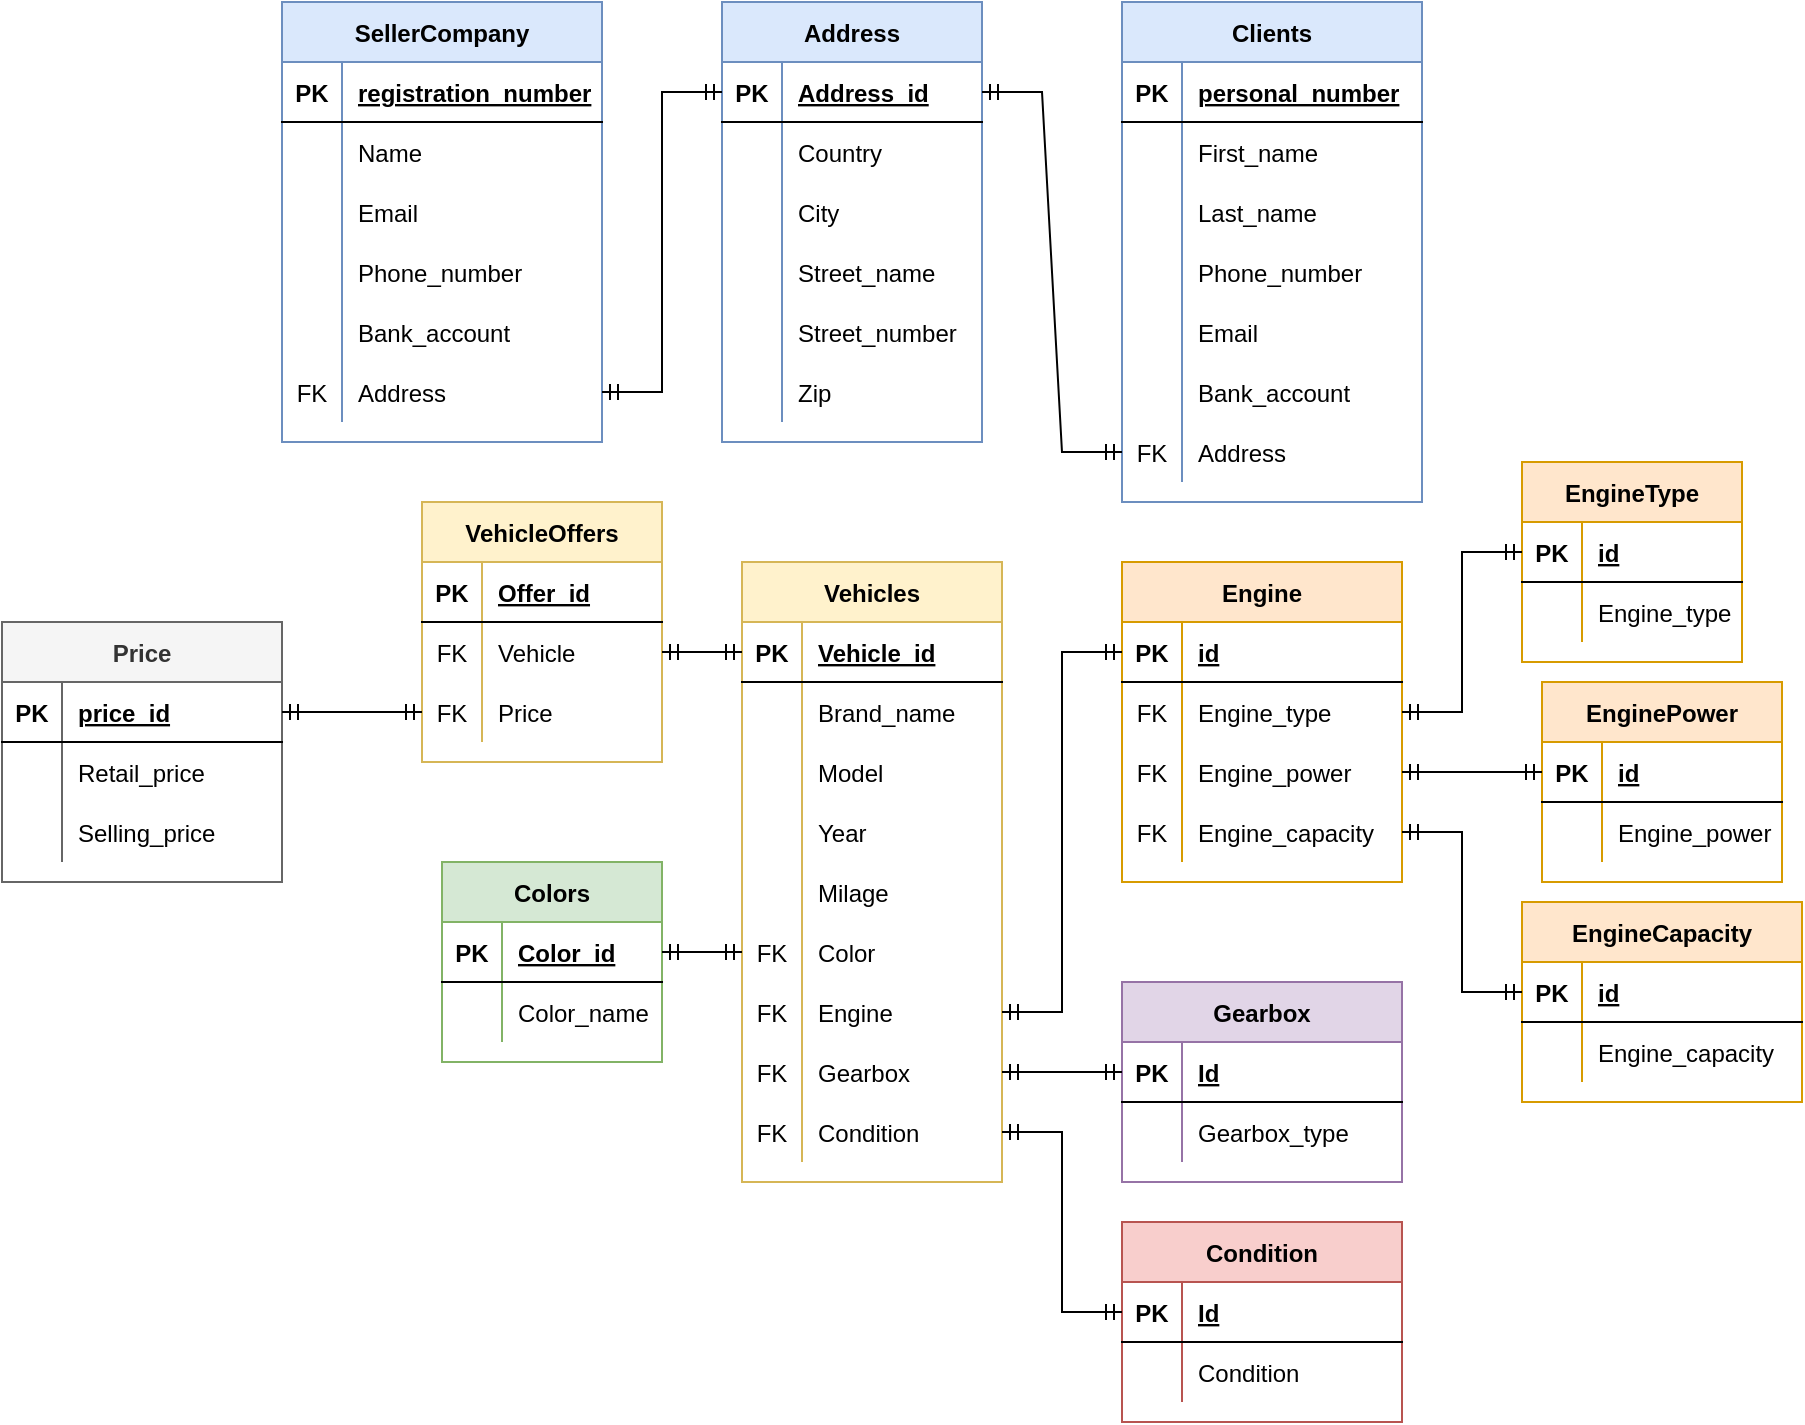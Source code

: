 <mxfile version="15.7.4" type="github">
  <diagram id="wORJl10oYcxYU299xKBq" name="Page-1">
    <mxGraphModel dx="1426" dy="795" grid="1" gridSize="10" guides="1" tooltips="1" connect="1" arrows="1" fold="1" page="1" pageScale="1" pageWidth="1169" pageHeight="827" background="none" math="0" shadow="0">
      <root>
        <mxCell id="0" />
        <mxCell id="1" parent="0" />
        <mxCell id="5efvHqA2F7X1JwzqDyHR-14" value="SellerCompany" style="shape=table;startSize=30;container=1;collapsible=1;childLayout=tableLayout;fixedRows=1;rowLines=0;fontStyle=1;align=center;resizeLast=1;fillColor=#dae8fc;strokeColor=#6c8ebf;" vertex="1" parent="1">
          <mxGeometry x="160" y="50" width="160" height="220" as="geometry" />
        </mxCell>
        <mxCell id="5efvHqA2F7X1JwzqDyHR-15" value="" style="shape=partialRectangle;collapsible=0;dropTarget=0;pointerEvents=0;fillColor=none;top=0;left=0;bottom=1;right=0;points=[[0,0.5],[1,0.5]];portConstraint=eastwest;" vertex="1" parent="5efvHqA2F7X1JwzqDyHR-14">
          <mxGeometry y="30" width="160" height="30" as="geometry" />
        </mxCell>
        <mxCell id="5efvHqA2F7X1JwzqDyHR-16" value="PK" style="shape=partialRectangle;connectable=0;fillColor=none;top=0;left=0;bottom=0;right=0;fontStyle=1;overflow=hidden;" vertex="1" parent="5efvHqA2F7X1JwzqDyHR-15">
          <mxGeometry width="30" height="30" as="geometry">
            <mxRectangle width="30" height="30" as="alternateBounds" />
          </mxGeometry>
        </mxCell>
        <mxCell id="5efvHqA2F7X1JwzqDyHR-17" value="registration_number" style="shape=partialRectangle;connectable=0;fillColor=none;top=0;left=0;bottom=0;right=0;align=left;spacingLeft=6;fontStyle=5;overflow=hidden;" vertex="1" parent="5efvHqA2F7X1JwzqDyHR-15">
          <mxGeometry x="30" width="130" height="30" as="geometry">
            <mxRectangle width="130" height="30" as="alternateBounds" />
          </mxGeometry>
        </mxCell>
        <mxCell id="5efvHqA2F7X1JwzqDyHR-18" value="" style="shape=partialRectangle;collapsible=0;dropTarget=0;pointerEvents=0;fillColor=none;top=0;left=0;bottom=0;right=0;points=[[0,0.5],[1,0.5]];portConstraint=eastwest;" vertex="1" parent="5efvHqA2F7X1JwzqDyHR-14">
          <mxGeometry y="60" width="160" height="30" as="geometry" />
        </mxCell>
        <mxCell id="5efvHqA2F7X1JwzqDyHR-19" value="" style="shape=partialRectangle;connectable=0;fillColor=none;top=0;left=0;bottom=0;right=0;editable=1;overflow=hidden;" vertex="1" parent="5efvHqA2F7X1JwzqDyHR-18">
          <mxGeometry width="30" height="30" as="geometry">
            <mxRectangle width="30" height="30" as="alternateBounds" />
          </mxGeometry>
        </mxCell>
        <mxCell id="5efvHqA2F7X1JwzqDyHR-20" value="Name" style="shape=partialRectangle;connectable=0;fillColor=none;top=0;left=0;bottom=0;right=0;align=left;spacingLeft=6;overflow=hidden;" vertex="1" parent="5efvHqA2F7X1JwzqDyHR-18">
          <mxGeometry x="30" width="130" height="30" as="geometry">
            <mxRectangle width="130" height="30" as="alternateBounds" />
          </mxGeometry>
        </mxCell>
        <mxCell id="5efvHqA2F7X1JwzqDyHR-21" value="" style="shape=partialRectangle;collapsible=0;dropTarget=0;pointerEvents=0;fillColor=none;top=0;left=0;bottom=0;right=0;points=[[0,0.5],[1,0.5]];portConstraint=eastwest;" vertex="1" parent="5efvHqA2F7X1JwzqDyHR-14">
          <mxGeometry y="90" width="160" height="30" as="geometry" />
        </mxCell>
        <mxCell id="5efvHqA2F7X1JwzqDyHR-22" value="" style="shape=partialRectangle;connectable=0;fillColor=none;top=0;left=0;bottom=0;right=0;editable=1;overflow=hidden;" vertex="1" parent="5efvHqA2F7X1JwzqDyHR-21">
          <mxGeometry width="30" height="30" as="geometry">
            <mxRectangle width="30" height="30" as="alternateBounds" />
          </mxGeometry>
        </mxCell>
        <mxCell id="5efvHqA2F7X1JwzqDyHR-23" value="Email" style="shape=partialRectangle;connectable=0;fillColor=none;top=0;left=0;bottom=0;right=0;align=left;spacingLeft=6;overflow=hidden;" vertex="1" parent="5efvHqA2F7X1JwzqDyHR-21">
          <mxGeometry x="30" width="130" height="30" as="geometry">
            <mxRectangle width="130" height="30" as="alternateBounds" />
          </mxGeometry>
        </mxCell>
        <mxCell id="5efvHqA2F7X1JwzqDyHR-24" value="" style="shape=partialRectangle;collapsible=0;dropTarget=0;pointerEvents=0;fillColor=none;top=0;left=0;bottom=0;right=0;points=[[0,0.5],[1,0.5]];portConstraint=eastwest;" vertex="1" parent="5efvHqA2F7X1JwzqDyHR-14">
          <mxGeometry y="120" width="160" height="30" as="geometry" />
        </mxCell>
        <mxCell id="5efvHqA2F7X1JwzqDyHR-25" value="" style="shape=partialRectangle;connectable=0;fillColor=none;top=0;left=0;bottom=0;right=0;editable=1;overflow=hidden;" vertex="1" parent="5efvHqA2F7X1JwzqDyHR-24">
          <mxGeometry width="30" height="30" as="geometry">
            <mxRectangle width="30" height="30" as="alternateBounds" />
          </mxGeometry>
        </mxCell>
        <mxCell id="5efvHqA2F7X1JwzqDyHR-26" value="Phone_number" style="shape=partialRectangle;connectable=0;fillColor=none;top=0;left=0;bottom=0;right=0;align=left;spacingLeft=6;overflow=hidden;" vertex="1" parent="5efvHqA2F7X1JwzqDyHR-24">
          <mxGeometry x="30" width="130" height="30" as="geometry">
            <mxRectangle width="130" height="30" as="alternateBounds" />
          </mxGeometry>
        </mxCell>
        <mxCell id="5efvHqA2F7X1JwzqDyHR-71" value="" style="shape=partialRectangle;collapsible=0;dropTarget=0;pointerEvents=0;fillColor=none;top=0;left=0;bottom=0;right=0;points=[[0,0.5],[1,0.5]];portConstraint=eastwest;" vertex="1" parent="5efvHqA2F7X1JwzqDyHR-14">
          <mxGeometry y="150" width="160" height="30" as="geometry" />
        </mxCell>
        <mxCell id="5efvHqA2F7X1JwzqDyHR-72" value="" style="shape=partialRectangle;connectable=0;fillColor=none;top=0;left=0;bottom=0;right=0;editable=1;overflow=hidden;" vertex="1" parent="5efvHqA2F7X1JwzqDyHR-71">
          <mxGeometry width="30" height="30" as="geometry">
            <mxRectangle width="30" height="30" as="alternateBounds" />
          </mxGeometry>
        </mxCell>
        <mxCell id="5efvHqA2F7X1JwzqDyHR-73" value="Bank_account" style="shape=partialRectangle;connectable=0;fillColor=none;top=0;left=0;bottom=0;right=0;align=left;spacingLeft=6;overflow=hidden;" vertex="1" parent="5efvHqA2F7X1JwzqDyHR-71">
          <mxGeometry x="30" width="130" height="30" as="geometry">
            <mxRectangle width="130" height="30" as="alternateBounds" />
          </mxGeometry>
        </mxCell>
        <mxCell id="5efvHqA2F7X1JwzqDyHR-45" value="" style="shape=partialRectangle;collapsible=0;dropTarget=0;pointerEvents=0;fillColor=none;top=0;left=0;bottom=0;right=0;points=[[0,0.5],[1,0.5]];portConstraint=eastwest;" vertex="1" parent="5efvHqA2F7X1JwzqDyHR-14">
          <mxGeometry y="180" width="160" height="30" as="geometry" />
        </mxCell>
        <mxCell id="5efvHqA2F7X1JwzqDyHR-46" value="FK" style="shape=partialRectangle;connectable=0;fillColor=none;top=0;left=0;bottom=0;right=0;fontStyle=0;overflow=hidden;" vertex="1" parent="5efvHqA2F7X1JwzqDyHR-45">
          <mxGeometry width="30" height="30" as="geometry">
            <mxRectangle width="30" height="30" as="alternateBounds" />
          </mxGeometry>
        </mxCell>
        <mxCell id="5efvHqA2F7X1JwzqDyHR-47" value="Address" style="shape=partialRectangle;connectable=0;fillColor=none;top=0;left=0;bottom=0;right=0;align=left;spacingLeft=6;fontStyle=0;overflow=hidden;" vertex="1" parent="5efvHqA2F7X1JwzqDyHR-45">
          <mxGeometry x="30" width="130" height="30" as="geometry">
            <mxRectangle width="130" height="30" as="alternateBounds" />
          </mxGeometry>
        </mxCell>
        <mxCell id="5efvHqA2F7X1JwzqDyHR-27" value="Address" style="shape=table;startSize=30;container=1;collapsible=1;childLayout=tableLayout;fixedRows=1;rowLines=0;fontStyle=1;align=center;resizeLast=1;fillColor=#dae8fc;strokeColor=#6c8ebf;" vertex="1" parent="1">
          <mxGeometry x="380" y="50" width="130" height="220" as="geometry" />
        </mxCell>
        <mxCell id="5efvHqA2F7X1JwzqDyHR-28" value="" style="shape=partialRectangle;collapsible=0;dropTarget=0;pointerEvents=0;fillColor=none;top=0;left=0;bottom=1;right=0;points=[[0,0.5],[1,0.5]];portConstraint=eastwest;" vertex="1" parent="5efvHqA2F7X1JwzqDyHR-27">
          <mxGeometry y="30" width="130" height="30" as="geometry" />
        </mxCell>
        <mxCell id="5efvHqA2F7X1JwzqDyHR-29" value="PK" style="shape=partialRectangle;connectable=0;fillColor=none;top=0;left=0;bottom=0;right=0;fontStyle=1;overflow=hidden;" vertex="1" parent="5efvHqA2F7X1JwzqDyHR-28">
          <mxGeometry width="30" height="30" as="geometry">
            <mxRectangle width="30" height="30" as="alternateBounds" />
          </mxGeometry>
        </mxCell>
        <mxCell id="5efvHqA2F7X1JwzqDyHR-30" value="Address_id" style="shape=partialRectangle;connectable=0;fillColor=none;top=0;left=0;bottom=0;right=0;align=left;spacingLeft=6;fontStyle=5;overflow=hidden;" vertex="1" parent="5efvHqA2F7X1JwzqDyHR-28">
          <mxGeometry x="30" width="100" height="30" as="geometry">
            <mxRectangle width="100" height="30" as="alternateBounds" />
          </mxGeometry>
        </mxCell>
        <mxCell id="5efvHqA2F7X1JwzqDyHR-50" value="" style="shape=partialRectangle;collapsible=0;dropTarget=0;pointerEvents=0;fillColor=none;top=0;left=0;bottom=0;right=0;points=[[0,0.5],[1,0.5]];portConstraint=eastwest;" vertex="1" parent="5efvHqA2F7X1JwzqDyHR-27">
          <mxGeometry y="60" width="130" height="30" as="geometry" />
        </mxCell>
        <mxCell id="5efvHqA2F7X1JwzqDyHR-51" value="" style="shape=partialRectangle;connectable=0;fillColor=none;top=0;left=0;bottom=0;right=0;editable=1;overflow=hidden;" vertex="1" parent="5efvHqA2F7X1JwzqDyHR-50">
          <mxGeometry width="30" height="30" as="geometry">
            <mxRectangle width="30" height="30" as="alternateBounds" />
          </mxGeometry>
        </mxCell>
        <mxCell id="5efvHqA2F7X1JwzqDyHR-52" value="Country" style="shape=partialRectangle;connectable=0;fillColor=none;top=0;left=0;bottom=0;right=0;align=left;spacingLeft=6;overflow=hidden;" vertex="1" parent="5efvHqA2F7X1JwzqDyHR-50">
          <mxGeometry x="30" width="100" height="30" as="geometry">
            <mxRectangle width="100" height="30" as="alternateBounds" />
          </mxGeometry>
        </mxCell>
        <mxCell id="5efvHqA2F7X1JwzqDyHR-31" value="" style="shape=partialRectangle;collapsible=0;dropTarget=0;pointerEvents=0;fillColor=none;top=0;left=0;bottom=0;right=0;points=[[0,0.5],[1,0.5]];portConstraint=eastwest;" vertex="1" parent="5efvHqA2F7X1JwzqDyHR-27">
          <mxGeometry y="90" width="130" height="30" as="geometry" />
        </mxCell>
        <mxCell id="5efvHqA2F7X1JwzqDyHR-32" value="" style="shape=partialRectangle;connectable=0;fillColor=none;top=0;left=0;bottom=0;right=0;editable=1;overflow=hidden;" vertex="1" parent="5efvHqA2F7X1JwzqDyHR-31">
          <mxGeometry width="30" height="30" as="geometry">
            <mxRectangle width="30" height="30" as="alternateBounds" />
          </mxGeometry>
        </mxCell>
        <mxCell id="5efvHqA2F7X1JwzqDyHR-33" value="City" style="shape=partialRectangle;connectable=0;fillColor=none;top=0;left=0;bottom=0;right=0;align=left;spacingLeft=6;overflow=hidden;" vertex="1" parent="5efvHqA2F7X1JwzqDyHR-31">
          <mxGeometry x="30" width="100" height="30" as="geometry">
            <mxRectangle width="100" height="30" as="alternateBounds" />
          </mxGeometry>
        </mxCell>
        <mxCell id="5efvHqA2F7X1JwzqDyHR-34" value="" style="shape=partialRectangle;collapsible=0;dropTarget=0;pointerEvents=0;fillColor=none;top=0;left=0;bottom=0;right=0;points=[[0,0.5],[1,0.5]];portConstraint=eastwest;" vertex="1" parent="5efvHqA2F7X1JwzqDyHR-27">
          <mxGeometry y="120" width="130" height="30" as="geometry" />
        </mxCell>
        <mxCell id="5efvHqA2F7X1JwzqDyHR-35" value="" style="shape=partialRectangle;connectable=0;fillColor=none;top=0;left=0;bottom=0;right=0;editable=1;overflow=hidden;" vertex="1" parent="5efvHqA2F7X1JwzqDyHR-34">
          <mxGeometry width="30" height="30" as="geometry">
            <mxRectangle width="30" height="30" as="alternateBounds" />
          </mxGeometry>
        </mxCell>
        <mxCell id="5efvHqA2F7X1JwzqDyHR-36" value="Street_name" style="shape=partialRectangle;connectable=0;fillColor=none;top=0;left=0;bottom=0;right=0;align=left;spacingLeft=6;overflow=hidden;" vertex="1" parent="5efvHqA2F7X1JwzqDyHR-34">
          <mxGeometry x="30" width="100" height="30" as="geometry">
            <mxRectangle width="100" height="30" as="alternateBounds" />
          </mxGeometry>
        </mxCell>
        <mxCell id="5efvHqA2F7X1JwzqDyHR-37" value="" style="shape=partialRectangle;collapsible=0;dropTarget=0;pointerEvents=0;fillColor=none;top=0;left=0;bottom=0;right=0;points=[[0,0.5],[1,0.5]];portConstraint=eastwest;" vertex="1" parent="5efvHqA2F7X1JwzqDyHR-27">
          <mxGeometry y="150" width="130" height="30" as="geometry" />
        </mxCell>
        <mxCell id="5efvHqA2F7X1JwzqDyHR-38" value="" style="shape=partialRectangle;connectable=0;fillColor=none;top=0;left=0;bottom=0;right=0;editable=1;overflow=hidden;" vertex="1" parent="5efvHqA2F7X1JwzqDyHR-37">
          <mxGeometry width="30" height="30" as="geometry">
            <mxRectangle width="30" height="30" as="alternateBounds" />
          </mxGeometry>
        </mxCell>
        <mxCell id="5efvHqA2F7X1JwzqDyHR-39" value="Street_number" style="shape=partialRectangle;connectable=0;fillColor=none;top=0;left=0;bottom=0;right=0;align=left;spacingLeft=6;overflow=hidden;" vertex="1" parent="5efvHqA2F7X1JwzqDyHR-37">
          <mxGeometry x="30" width="100" height="30" as="geometry">
            <mxRectangle width="100" height="30" as="alternateBounds" />
          </mxGeometry>
        </mxCell>
        <mxCell id="5efvHqA2F7X1JwzqDyHR-54" value="" style="shape=partialRectangle;collapsible=0;dropTarget=0;pointerEvents=0;fillColor=none;top=0;left=0;bottom=0;right=0;points=[[0,0.5],[1,0.5]];portConstraint=eastwest;" vertex="1" parent="5efvHqA2F7X1JwzqDyHR-27">
          <mxGeometry y="180" width="130" height="30" as="geometry" />
        </mxCell>
        <mxCell id="5efvHqA2F7X1JwzqDyHR-55" value="" style="shape=partialRectangle;connectable=0;fillColor=none;top=0;left=0;bottom=0;right=0;editable=1;overflow=hidden;" vertex="1" parent="5efvHqA2F7X1JwzqDyHR-54">
          <mxGeometry width="30" height="30" as="geometry">
            <mxRectangle width="30" height="30" as="alternateBounds" />
          </mxGeometry>
        </mxCell>
        <mxCell id="5efvHqA2F7X1JwzqDyHR-56" value="Zip" style="shape=partialRectangle;connectable=0;fillColor=none;top=0;left=0;bottom=0;right=0;align=left;spacingLeft=6;overflow=hidden;" vertex="1" parent="5efvHqA2F7X1JwzqDyHR-54">
          <mxGeometry x="30" width="100" height="30" as="geometry">
            <mxRectangle width="100" height="30" as="alternateBounds" />
          </mxGeometry>
        </mxCell>
        <mxCell id="5efvHqA2F7X1JwzqDyHR-48" value="" style="edgeStyle=entityRelationEdgeStyle;fontSize=12;html=1;endArrow=ERmandOne;startArrow=ERmandOne;rounded=0;" edge="1" parent="1" source="5efvHqA2F7X1JwzqDyHR-45" target="5efvHqA2F7X1JwzqDyHR-28">
          <mxGeometry width="100" height="100" relative="1" as="geometry">
            <mxPoint x="350" y="360" as="sourcePoint" />
            <mxPoint x="450" y="260" as="targetPoint" />
          </mxGeometry>
        </mxCell>
        <mxCell id="5efvHqA2F7X1JwzqDyHR-74" value="Clients" style="shape=table;startSize=30;container=1;collapsible=1;childLayout=tableLayout;fixedRows=1;rowLines=0;fontStyle=1;align=center;resizeLast=1;fillColor=#dae8fc;strokeColor=#6c8ebf;" vertex="1" parent="1">
          <mxGeometry x="580" y="50" width="150" height="250" as="geometry" />
        </mxCell>
        <mxCell id="5efvHqA2F7X1JwzqDyHR-75" value="" style="shape=partialRectangle;collapsible=0;dropTarget=0;pointerEvents=0;fillColor=none;top=0;left=0;bottom=1;right=0;points=[[0,0.5],[1,0.5]];portConstraint=eastwest;" vertex="1" parent="5efvHqA2F7X1JwzqDyHR-74">
          <mxGeometry y="30" width="150" height="30" as="geometry" />
        </mxCell>
        <mxCell id="5efvHqA2F7X1JwzqDyHR-76" value="PK" style="shape=partialRectangle;connectable=0;fillColor=none;top=0;left=0;bottom=0;right=0;fontStyle=1;overflow=hidden;" vertex="1" parent="5efvHqA2F7X1JwzqDyHR-75">
          <mxGeometry width="30" height="30" as="geometry">
            <mxRectangle width="30" height="30" as="alternateBounds" />
          </mxGeometry>
        </mxCell>
        <mxCell id="5efvHqA2F7X1JwzqDyHR-77" value="personal_number" style="shape=partialRectangle;connectable=0;fillColor=none;top=0;left=0;bottom=0;right=0;align=left;spacingLeft=6;fontStyle=5;overflow=hidden;" vertex="1" parent="5efvHqA2F7X1JwzqDyHR-75">
          <mxGeometry x="30" width="120" height="30" as="geometry">
            <mxRectangle width="120" height="30" as="alternateBounds" />
          </mxGeometry>
        </mxCell>
        <mxCell id="5efvHqA2F7X1JwzqDyHR-78" value="" style="shape=partialRectangle;collapsible=0;dropTarget=0;pointerEvents=0;fillColor=none;top=0;left=0;bottom=0;right=0;points=[[0,0.5],[1,0.5]];portConstraint=eastwest;" vertex="1" parent="5efvHqA2F7X1JwzqDyHR-74">
          <mxGeometry y="60" width="150" height="30" as="geometry" />
        </mxCell>
        <mxCell id="5efvHqA2F7X1JwzqDyHR-79" value="" style="shape=partialRectangle;connectable=0;fillColor=none;top=0;left=0;bottom=0;right=0;editable=1;overflow=hidden;" vertex="1" parent="5efvHqA2F7X1JwzqDyHR-78">
          <mxGeometry width="30" height="30" as="geometry">
            <mxRectangle width="30" height="30" as="alternateBounds" />
          </mxGeometry>
        </mxCell>
        <mxCell id="5efvHqA2F7X1JwzqDyHR-80" value="First_name" style="shape=partialRectangle;connectable=0;fillColor=none;top=0;left=0;bottom=0;right=0;align=left;spacingLeft=6;overflow=hidden;" vertex="1" parent="5efvHqA2F7X1JwzqDyHR-78">
          <mxGeometry x="30" width="120" height="30" as="geometry">
            <mxRectangle width="120" height="30" as="alternateBounds" />
          </mxGeometry>
        </mxCell>
        <mxCell id="5efvHqA2F7X1JwzqDyHR-81" value="" style="shape=partialRectangle;collapsible=0;dropTarget=0;pointerEvents=0;fillColor=none;top=0;left=0;bottom=0;right=0;points=[[0,0.5],[1,0.5]];portConstraint=eastwest;" vertex="1" parent="5efvHqA2F7X1JwzqDyHR-74">
          <mxGeometry y="90" width="150" height="30" as="geometry" />
        </mxCell>
        <mxCell id="5efvHqA2F7X1JwzqDyHR-82" value="" style="shape=partialRectangle;connectable=0;fillColor=none;top=0;left=0;bottom=0;right=0;editable=1;overflow=hidden;" vertex="1" parent="5efvHqA2F7X1JwzqDyHR-81">
          <mxGeometry width="30" height="30" as="geometry">
            <mxRectangle width="30" height="30" as="alternateBounds" />
          </mxGeometry>
        </mxCell>
        <mxCell id="5efvHqA2F7X1JwzqDyHR-83" value="Last_name" style="shape=partialRectangle;connectable=0;fillColor=none;top=0;left=0;bottom=0;right=0;align=left;spacingLeft=6;overflow=hidden;" vertex="1" parent="5efvHqA2F7X1JwzqDyHR-81">
          <mxGeometry x="30" width="120" height="30" as="geometry">
            <mxRectangle width="120" height="30" as="alternateBounds" />
          </mxGeometry>
        </mxCell>
        <mxCell id="5efvHqA2F7X1JwzqDyHR-84" value="" style="shape=partialRectangle;collapsible=0;dropTarget=0;pointerEvents=0;fillColor=none;top=0;left=0;bottom=0;right=0;points=[[0,0.5],[1,0.5]];portConstraint=eastwest;" vertex="1" parent="5efvHqA2F7X1JwzqDyHR-74">
          <mxGeometry y="120" width="150" height="30" as="geometry" />
        </mxCell>
        <mxCell id="5efvHqA2F7X1JwzqDyHR-85" value="" style="shape=partialRectangle;connectable=0;fillColor=none;top=0;left=0;bottom=0;right=0;editable=1;overflow=hidden;" vertex="1" parent="5efvHqA2F7X1JwzqDyHR-84">
          <mxGeometry width="30" height="30" as="geometry">
            <mxRectangle width="30" height="30" as="alternateBounds" />
          </mxGeometry>
        </mxCell>
        <mxCell id="5efvHqA2F7X1JwzqDyHR-86" value="Phone_number" style="shape=partialRectangle;connectable=0;fillColor=none;top=0;left=0;bottom=0;right=0;align=left;spacingLeft=6;overflow=hidden;" vertex="1" parent="5efvHqA2F7X1JwzqDyHR-84">
          <mxGeometry x="30" width="120" height="30" as="geometry">
            <mxRectangle width="120" height="30" as="alternateBounds" />
          </mxGeometry>
        </mxCell>
        <mxCell id="5efvHqA2F7X1JwzqDyHR-94" value="" style="shape=partialRectangle;collapsible=0;dropTarget=0;pointerEvents=0;fillColor=none;top=0;left=0;bottom=0;right=0;points=[[0,0.5],[1,0.5]];portConstraint=eastwest;" vertex="1" parent="5efvHqA2F7X1JwzqDyHR-74">
          <mxGeometry y="150" width="150" height="30" as="geometry" />
        </mxCell>
        <mxCell id="5efvHqA2F7X1JwzqDyHR-95" value="" style="shape=partialRectangle;connectable=0;fillColor=none;top=0;left=0;bottom=0;right=0;editable=1;overflow=hidden;" vertex="1" parent="5efvHqA2F7X1JwzqDyHR-94">
          <mxGeometry width="30" height="30" as="geometry">
            <mxRectangle width="30" height="30" as="alternateBounds" />
          </mxGeometry>
        </mxCell>
        <mxCell id="5efvHqA2F7X1JwzqDyHR-96" value="Email" style="shape=partialRectangle;connectable=0;fillColor=none;top=0;left=0;bottom=0;right=0;align=left;spacingLeft=6;overflow=hidden;" vertex="1" parent="5efvHqA2F7X1JwzqDyHR-94">
          <mxGeometry x="30" width="120" height="30" as="geometry">
            <mxRectangle width="120" height="30" as="alternateBounds" />
          </mxGeometry>
        </mxCell>
        <mxCell id="5efvHqA2F7X1JwzqDyHR-87" value="" style="shape=partialRectangle;collapsible=0;dropTarget=0;pointerEvents=0;fillColor=none;top=0;left=0;bottom=0;right=0;points=[[0,0.5],[1,0.5]];portConstraint=eastwest;" vertex="1" parent="5efvHqA2F7X1JwzqDyHR-74">
          <mxGeometry y="180" width="150" height="30" as="geometry" />
        </mxCell>
        <mxCell id="5efvHqA2F7X1JwzqDyHR-88" value="" style="shape=partialRectangle;connectable=0;fillColor=none;top=0;left=0;bottom=0;right=0;editable=1;overflow=hidden;" vertex="1" parent="5efvHqA2F7X1JwzqDyHR-87">
          <mxGeometry width="30" height="30" as="geometry">
            <mxRectangle width="30" height="30" as="alternateBounds" />
          </mxGeometry>
        </mxCell>
        <mxCell id="5efvHqA2F7X1JwzqDyHR-89" value="Bank_account" style="shape=partialRectangle;connectable=0;fillColor=none;top=0;left=0;bottom=0;right=0;align=left;spacingLeft=6;overflow=hidden;" vertex="1" parent="5efvHqA2F7X1JwzqDyHR-87">
          <mxGeometry x="30" width="120" height="30" as="geometry">
            <mxRectangle width="120" height="30" as="alternateBounds" />
          </mxGeometry>
        </mxCell>
        <mxCell id="5efvHqA2F7X1JwzqDyHR-90" value="" style="shape=partialRectangle;collapsible=0;dropTarget=0;pointerEvents=0;fillColor=none;top=0;left=0;bottom=0;right=0;points=[[0,0.5],[1,0.5]];portConstraint=eastwest;" vertex="1" parent="5efvHqA2F7X1JwzqDyHR-74">
          <mxGeometry y="210" width="150" height="30" as="geometry" />
        </mxCell>
        <mxCell id="5efvHqA2F7X1JwzqDyHR-91" value="FK" style="shape=partialRectangle;connectable=0;fillColor=none;top=0;left=0;bottom=0;right=0;fontStyle=0;overflow=hidden;" vertex="1" parent="5efvHqA2F7X1JwzqDyHR-90">
          <mxGeometry width="30" height="30" as="geometry">
            <mxRectangle width="30" height="30" as="alternateBounds" />
          </mxGeometry>
        </mxCell>
        <mxCell id="5efvHqA2F7X1JwzqDyHR-92" value="Address" style="shape=partialRectangle;connectable=0;fillColor=none;top=0;left=0;bottom=0;right=0;align=left;spacingLeft=6;fontStyle=0;overflow=hidden;" vertex="1" parent="5efvHqA2F7X1JwzqDyHR-90">
          <mxGeometry x="30" width="120" height="30" as="geometry">
            <mxRectangle width="120" height="30" as="alternateBounds" />
          </mxGeometry>
        </mxCell>
        <mxCell id="5efvHqA2F7X1JwzqDyHR-98" value="" style="edgeStyle=entityRelationEdgeStyle;fontSize=12;html=1;endArrow=ERmandOne;startArrow=ERmandOne;rounded=0;exitX=1;exitY=0.5;exitDx=0;exitDy=0;" edge="1" parent="1" source="5efvHqA2F7X1JwzqDyHR-28" target="5efvHqA2F7X1JwzqDyHR-90">
          <mxGeometry width="100" height="100" relative="1" as="geometry">
            <mxPoint x="490" y="420" as="sourcePoint" />
            <mxPoint x="590" y="320" as="targetPoint" />
          </mxGeometry>
        </mxCell>
        <mxCell id="5efvHqA2F7X1JwzqDyHR-99" value="VehicleOffers" style="shape=table;startSize=30;container=1;collapsible=1;childLayout=tableLayout;fixedRows=1;rowLines=0;fontStyle=1;align=center;resizeLast=1;fillColor=#fff2cc;strokeColor=#d6b656;" vertex="1" parent="1">
          <mxGeometry x="230" y="300" width="120" height="130" as="geometry" />
        </mxCell>
        <mxCell id="5efvHqA2F7X1JwzqDyHR-100" value="" style="shape=partialRectangle;collapsible=0;dropTarget=0;pointerEvents=0;fillColor=none;top=0;left=0;bottom=1;right=0;points=[[0,0.5],[1,0.5]];portConstraint=eastwest;" vertex="1" parent="5efvHqA2F7X1JwzqDyHR-99">
          <mxGeometry y="30" width="120" height="30" as="geometry" />
        </mxCell>
        <mxCell id="5efvHqA2F7X1JwzqDyHR-101" value="PK" style="shape=partialRectangle;connectable=0;fillColor=none;top=0;left=0;bottom=0;right=0;fontStyle=1;overflow=hidden;" vertex="1" parent="5efvHqA2F7X1JwzqDyHR-100">
          <mxGeometry width="30" height="30" as="geometry">
            <mxRectangle width="30" height="30" as="alternateBounds" />
          </mxGeometry>
        </mxCell>
        <mxCell id="5efvHqA2F7X1JwzqDyHR-102" value="Offer_id" style="shape=partialRectangle;connectable=0;fillColor=none;top=0;left=0;bottom=0;right=0;align=left;spacingLeft=6;fontStyle=5;overflow=hidden;" vertex="1" parent="5efvHqA2F7X1JwzqDyHR-100">
          <mxGeometry x="30" width="90" height="30" as="geometry">
            <mxRectangle width="90" height="30" as="alternateBounds" />
          </mxGeometry>
        </mxCell>
        <mxCell id="5efvHqA2F7X1JwzqDyHR-113" value="" style="shape=partialRectangle;collapsible=0;dropTarget=0;pointerEvents=0;fillColor=none;top=0;left=0;bottom=0;right=0;points=[[0,0.5],[1,0.5]];portConstraint=eastwest;" vertex="1" parent="5efvHqA2F7X1JwzqDyHR-99">
          <mxGeometry y="60" width="120" height="30" as="geometry" />
        </mxCell>
        <mxCell id="5efvHqA2F7X1JwzqDyHR-114" value="FK" style="shape=partialRectangle;connectable=0;fillColor=none;top=0;left=0;bottom=0;right=0;fontStyle=0;overflow=hidden;" vertex="1" parent="5efvHqA2F7X1JwzqDyHR-113">
          <mxGeometry width="30" height="30" as="geometry">
            <mxRectangle width="30" height="30" as="alternateBounds" />
          </mxGeometry>
        </mxCell>
        <mxCell id="5efvHqA2F7X1JwzqDyHR-115" value="Vehicle" style="shape=partialRectangle;connectable=0;fillColor=none;top=0;left=0;bottom=0;right=0;align=left;spacingLeft=6;fontStyle=0;overflow=hidden;" vertex="1" parent="5efvHqA2F7X1JwzqDyHR-113">
          <mxGeometry x="30" width="90" height="30" as="geometry">
            <mxRectangle width="90" height="30" as="alternateBounds" />
          </mxGeometry>
        </mxCell>
        <mxCell id="5efvHqA2F7X1JwzqDyHR-247" value="" style="shape=partialRectangle;collapsible=0;dropTarget=0;pointerEvents=0;fillColor=none;top=0;left=0;bottom=0;right=0;points=[[0,0.5],[1,0.5]];portConstraint=eastwest;" vertex="1" parent="5efvHqA2F7X1JwzqDyHR-99">
          <mxGeometry y="90" width="120" height="30" as="geometry" />
        </mxCell>
        <mxCell id="5efvHqA2F7X1JwzqDyHR-248" value="FK" style="shape=partialRectangle;connectable=0;fillColor=none;top=0;left=0;bottom=0;right=0;fontStyle=0;overflow=hidden;" vertex="1" parent="5efvHqA2F7X1JwzqDyHR-247">
          <mxGeometry width="30" height="30" as="geometry">
            <mxRectangle width="30" height="30" as="alternateBounds" />
          </mxGeometry>
        </mxCell>
        <mxCell id="5efvHqA2F7X1JwzqDyHR-249" value="Price" style="shape=partialRectangle;connectable=0;fillColor=none;top=0;left=0;bottom=0;right=0;align=left;spacingLeft=6;fontStyle=0;overflow=hidden;" vertex="1" parent="5efvHqA2F7X1JwzqDyHR-247">
          <mxGeometry x="30" width="90" height="30" as="geometry">
            <mxRectangle width="90" height="30" as="alternateBounds" />
          </mxGeometry>
        </mxCell>
        <mxCell id="5efvHqA2F7X1JwzqDyHR-116" value="Vehicles" style="shape=table;startSize=30;container=1;collapsible=1;childLayout=tableLayout;fixedRows=1;rowLines=0;fontStyle=1;align=center;resizeLast=1;fillColor=#fff2cc;strokeColor=#d6b656;" vertex="1" parent="1">
          <mxGeometry x="390" y="330" width="130" height="310" as="geometry" />
        </mxCell>
        <mxCell id="5efvHqA2F7X1JwzqDyHR-117" value="" style="shape=partialRectangle;collapsible=0;dropTarget=0;pointerEvents=0;fillColor=none;top=0;left=0;bottom=1;right=0;points=[[0,0.5],[1,0.5]];portConstraint=eastwest;" vertex="1" parent="5efvHqA2F7X1JwzqDyHR-116">
          <mxGeometry y="30" width="130" height="30" as="geometry" />
        </mxCell>
        <mxCell id="5efvHqA2F7X1JwzqDyHR-118" value="PK" style="shape=partialRectangle;connectable=0;fillColor=none;top=0;left=0;bottom=0;right=0;fontStyle=1;overflow=hidden;" vertex="1" parent="5efvHqA2F7X1JwzqDyHR-117">
          <mxGeometry width="30" height="30" as="geometry">
            <mxRectangle width="30" height="30" as="alternateBounds" />
          </mxGeometry>
        </mxCell>
        <mxCell id="5efvHqA2F7X1JwzqDyHR-119" value="Vehicle_id" style="shape=partialRectangle;connectable=0;fillColor=none;top=0;left=0;bottom=0;right=0;align=left;spacingLeft=6;fontStyle=5;overflow=hidden;" vertex="1" parent="5efvHqA2F7X1JwzqDyHR-117">
          <mxGeometry x="30" width="100" height="30" as="geometry">
            <mxRectangle width="100" height="30" as="alternateBounds" />
          </mxGeometry>
        </mxCell>
        <mxCell id="5efvHqA2F7X1JwzqDyHR-120" value="" style="shape=partialRectangle;collapsible=0;dropTarget=0;pointerEvents=0;fillColor=none;top=0;left=0;bottom=0;right=0;points=[[0,0.5],[1,0.5]];portConstraint=eastwest;" vertex="1" parent="5efvHqA2F7X1JwzqDyHR-116">
          <mxGeometry y="60" width="130" height="30" as="geometry" />
        </mxCell>
        <mxCell id="5efvHqA2F7X1JwzqDyHR-121" value="" style="shape=partialRectangle;connectable=0;fillColor=none;top=0;left=0;bottom=0;right=0;editable=1;overflow=hidden;" vertex="1" parent="5efvHqA2F7X1JwzqDyHR-120">
          <mxGeometry width="30" height="30" as="geometry">
            <mxRectangle width="30" height="30" as="alternateBounds" />
          </mxGeometry>
        </mxCell>
        <mxCell id="5efvHqA2F7X1JwzqDyHR-122" value="Brand_name" style="shape=partialRectangle;connectable=0;fillColor=none;top=0;left=0;bottom=0;right=0;align=left;spacingLeft=6;overflow=hidden;" vertex="1" parent="5efvHqA2F7X1JwzqDyHR-120">
          <mxGeometry x="30" width="100" height="30" as="geometry">
            <mxRectangle width="100" height="30" as="alternateBounds" />
          </mxGeometry>
        </mxCell>
        <mxCell id="5efvHqA2F7X1JwzqDyHR-123" value="" style="shape=partialRectangle;collapsible=0;dropTarget=0;pointerEvents=0;fillColor=none;top=0;left=0;bottom=0;right=0;points=[[0,0.5],[1,0.5]];portConstraint=eastwest;" vertex="1" parent="5efvHqA2F7X1JwzqDyHR-116">
          <mxGeometry y="90" width="130" height="30" as="geometry" />
        </mxCell>
        <mxCell id="5efvHqA2F7X1JwzqDyHR-124" value="" style="shape=partialRectangle;connectable=0;fillColor=none;top=0;left=0;bottom=0;right=0;editable=1;overflow=hidden;" vertex="1" parent="5efvHqA2F7X1JwzqDyHR-123">
          <mxGeometry width="30" height="30" as="geometry">
            <mxRectangle width="30" height="30" as="alternateBounds" />
          </mxGeometry>
        </mxCell>
        <mxCell id="5efvHqA2F7X1JwzqDyHR-125" value="Model" style="shape=partialRectangle;connectable=0;fillColor=none;top=0;left=0;bottom=0;right=0;align=left;spacingLeft=6;overflow=hidden;" vertex="1" parent="5efvHqA2F7X1JwzqDyHR-123">
          <mxGeometry x="30" width="100" height="30" as="geometry">
            <mxRectangle width="100" height="30" as="alternateBounds" />
          </mxGeometry>
        </mxCell>
        <mxCell id="5efvHqA2F7X1JwzqDyHR-126" value="" style="shape=partialRectangle;collapsible=0;dropTarget=0;pointerEvents=0;fillColor=none;top=0;left=0;bottom=0;right=0;points=[[0,0.5],[1,0.5]];portConstraint=eastwest;" vertex="1" parent="5efvHqA2F7X1JwzqDyHR-116">
          <mxGeometry y="120" width="130" height="30" as="geometry" />
        </mxCell>
        <mxCell id="5efvHqA2F7X1JwzqDyHR-127" value="" style="shape=partialRectangle;connectable=0;fillColor=none;top=0;left=0;bottom=0;right=0;editable=1;overflow=hidden;" vertex="1" parent="5efvHqA2F7X1JwzqDyHR-126">
          <mxGeometry width="30" height="30" as="geometry">
            <mxRectangle width="30" height="30" as="alternateBounds" />
          </mxGeometry>
        </mxCell>
        <mxCell id="5efvHqA2F7X1JwzqDyHR-128" value="Year" style="shape=partialRectangle;connectable=0;fillColor=none;top=0;left=0;bottom=0;right=0;align=left;spacingLeft=6;overflow=hidden;" vertex="1" parent="5efvHqA2F7X1JwzqDyHR-126">
          <mxGeometry x="30" width="100" height="30" as="geometry">
            <mxRectangle width="100" height="30" as="alternateBounds" />
          </mxGeometry>
        </mxCell>
        <mxCell id="5efvHqA2F7X1JwzqDyHR-233" value="" style="shape=partialRectangle;collapsible=0;dropTarget=0;pointerEvents=0;fillColor=none;top=0;left=0;bottom=0;right=0;points=[[0,0.5],[1,0.5]];portConstraint=eastwest;" vertex="1" parent="5efvHqA2F7X1JwzqDyHR-116">
          <mxGeometry y="150" width="130" height="30" as="geometry" />
        </mxCell>
        <mxCell id="5efvHqA2F7X1JwzqDyHR-234" value="" style="shape=partialRectangle;connectable=0;fillColor=none;top=0;left=0;bottom=0;right=0;editable=1;overflow=hidden;" vertex="1" parent="5efvHqA2F7X1JwzqDyHR-233">
          <mxGeometry width="30" height="30" as="geometry">
            <mxRectangle width="30" height="30" as="alternateBounds" />
          </mxGeometry>
        </mxCell>
        <mxCell id="5efvHqA2F7X1JwzqDyHR-235" value="Milage" style="shape=partialRectangle;connectable=0;fillColor=none;top=0;left=0;bottom=0;right=0;align=left;spacingLeft=6;overflow=hidden;" vertex="1" parent="5efvHqA2F7X1JwzqDyHR-233">
          <mxGeometry x="30" width="100" height="30" as="geometry">
            <mxRectangle width="100" height="30" as="alternateBounds" />
          </mxGeometry>
        </mxCell>
        <mxCell id="5efvHqA2F7X1JwzqDyHR-141" value="" style="shape=partialRectangle;collapsible=0;dropTarget=0;pointerEvents=0;fillColor=none;top=0;left=0;bottom=0;right=0;points=[[0,0.5],[1,0.5]];portConstraint=eastwest;" vertex="1" parent="5efvHqA2F7X1JwzqDyHR-116">
          <mxGeometry y="180" width="130" height="30" as="geometry" />
        </mxCell>
        <mxCell id="5efvHqA2F7X1JwzqDyHR-142" value="FK" style="shape=partialRectangle;connectable=0;fillColor=none;top=0;left=0;bottom=0;right=0;fontStyle=0;overflow=hidden;" vertex="1" parent="5efvHqA2F7X1JwzqDyHR-141">
          <mxGeometry width="30" height="30" as="geometry">
            <mxRectangle width="30" height="30" as="alternateBounds" />
          </mxGeometry>
        </mxCell>
        <mxCell id="5efvHqA2F7X1JwzqDyHR-143" value="Color" style="shape=partialRectangle;connectable=0;fillColor=none;top=0;left=0;bottom=0;right=0;align=left;spacingLeft=6;fontStyle=0;overflow=hidden;" vertex="1" parent="5efvHqA2F7X1JwzqDyHR-141">
          <mxGeometry x="30" width="100" height="30" as="geometry">
            <mxRectangle width="100" height="30" as="alternateBounds" />
          </mxGeometry>
        </mxCell>
        <mxCell id="5efvHqA2F7X1JwzqDyHR-148" value="" style="shape=partialRectangle;collapsible=0;dropTarget=0;pointerEvents=0;fillColor=none;top=0;left=0;bottom=0;right=0;points=[[0,0.5],[1,0.5]];portConstraint=eastwest;" vertex="1" parent="5efvHqA2F7X1JwzqDyHR-116">
          <mxGeometry y="210" width="130" height="30" as="geometry" />
        </mxCell>
        <mxCell id="5efvHqA2F7X1JwzqDyHR-149" value="FK" style="shape=partialRectangle;connectable=0;fillColor=none;top=0;left=0;bottom=0;right=0;fontStyle=0;overflow=hidden;" vertex="1" parent="5efvHqA2F7X1JwzqDyHR-148">
          <mxGeometry width="30" height="30" as="geometry">
            <mxRectangle width="30" height="30" as="alternateBounds" />
          </mxGeometry>
        </mxCell>
        <mxCell id="5efvHqA2F7X1JwzqDyHR-150" value="Engine" style="shape=partialRectangle;connectable=0;fillColor=none;top=0;left=0;bottom=0;right=0;align=left;spacingLeft=6;fontStyle=0;overflow=hidden;" vertex="1" parent="5efvHqA2F7X1JwzqDyHR-148">
          <mxGeometry x="30" width="100" height="30" as="geometry">
            <mxRectangle width="100" height="30" as="alternateBounds" />
          </mxGeometry>
        </mxCell>
        <mxCell id="5efvHqA2F7X1JwzqDyHR-211" value="" style="shape=partialRectangle;collapsible=0;dropTarget=0;pointerEvents=0;fillColor=none;top=0;left=0;bottom=0;right=0;points=[[0,0.5],[1,0.5]];portConstraint=eastwest;" vertex="1" parent="5efvHqA2F7X1JwzqDyHR-116">
          <mxGeometry y="240" width="130" height="30" as="geometry" />
        </mxCell>
        <mxCell id="5efvHqA2F7X1JwzqDyHR-212" value="FK" style="shape=partialRectangle;connectable=0;fillColor=none;top=0;left=0;bottom=0;right=0;fontStyle=0;overflow=hidden;" vertex="1" parent="5efvHqA2F7X1JwzqDyHR-211">
          <mxGeometry width="30" height="30" as="geometry">
            <mxRectangle width="30" height="30" as="alternateBounds" />
          </mxGeometry>
        </mxCell>
        <mxCell id="5efvHqA2F7X1JwzqDyHR-213" value="Gearbox" style="shape=partialRectangle;connectable=0;fillColor=none;top=0;left=0;bottom=0;right=0;align=left;spacingLeft=6;fontStyle=0;overflow=hidden;" vertex="1" parent="5efvHqA2F7X1JwzqDyHR-211">
          <mxGeometry x="30" width="100" height="30" as="geometry">
            <mxRectangle width="100" height="30" as="alternateBounds" />
          </mxGeometry>
        </mxCell>
        <mxCell id="5efvHqA2F7X1JwzqDyHR-243" value="" style="shape=partialRectangle;collapsible=0;dropTarget=0;pointerEvents=0;fillColor=none;top=0;left=0;bottom=0;right=0;points=[[0,0.5],[1,0.5]];portConstraint=eastwest;" vertex="1" parent="5efvHqA2F7X1JwzqDyHR-116">
          <mxGeometry y="270" width="130" height="30" as="geometry" />
        </mxCell>
        <mxCell id="5efvHqA2F7X1JwzqDyHR-244" value="FK" style="shape=partialRectangle;connectable=0;fillColor=none;top=0;left=0;bottom=0;right=0;fontStyle=0;overflow=hidden;" vertex="1" parent="5efvHqA2F7X1JwzqDyHR-243">
          <mxGeometry width="30" height="30" as="geometry">
            <mxRectangle width="30" height="30" as="alternateBounds" />
          </mxGeometry>
        </mxCell>
        <mxCell id="5efvHqA2F7X1JwzqDyHR-245" value="Condition" style="shape=partialRectangle;connectable=0;fillColor=none;top=0;left=0;bottom=0;right=0;align=left;spacingLeft=6;fontStyle=0;overflow=hidden;" vertex="1" parent="5efvHqA2F7X1JwzqDyHR-243">
          <mxGeometry x="30" width="100" height="30" as="geometry">
            <mxRectangle width="100" height="30" as="alternateBounds" />
          </mxGeometry>
        </mxCell>
        <mxCell id="5efvHqA2F7X1JwzqDyHR-133" value="Colors" style="shape=table;startSize=30;container=1;collapsible=1;childLayout=tableLayout;fixedRows=1;rowLines=0;fontStyle=1;align=center;resizeLast=1;fillColor=#d5e8d4;strokeColor=#82b366;" vertex="1" parent="1">
          <mxGeometry x="240" y="480" width="110" height="100" as="geometry" />
        </mxCell>
        <mxCell id="5efvHqA2F7X1JwzqDyHR-134" value="" style="shape=partialRectangle;collapsible=0;dropTarget=0;pointerEvents=0;fillColor=none;top=0;left=0;bottom=1;right=0;points=[[0,0.5],[1,0.5]];portConstraint=eastwest;" vertex="1" parent="5efvHqA2F7X1JwzqDyHR-133">
          <mxGeometry y="30" width="110" height="30" as="geometry" />
        </mxCell>
        <mxCell id="5efvHqA2F7X1JwzqDyHR-135" value="PK" style="shape=partialRectangle;connectable=0;fillColor=none;top=0;left=0;bottom=0;right=0;fontStyle=1;overflow=hidden;" vertex="1" parent="5efvHqA2F7X1JwzqDyHR-134">
          <mxGeometry width="30" height="30" as="geometry">
            <mxRectangle width="30" height="30" as="alternateBounds" />
          </mxGeometry>
        </mxCell>
        <mxCell id="5efvHqA2F7X1JwzqDyHR-136" value="Color_id" style="shape=partialRectangle;connectable=0;fillColor=none;top=0;left=0;bottom=0;right=0;align=left;spacingLeft=6;fontStyle=5;overflow=hidden;" vertex="1" parent="5efvHqA2F7X1JwzqDyHR-134">
          <mxGeometry x="30" width="80" height="30" as="geometry">
            <mxRectangle width="80" height="30" as="alternateBounds" />
          </mxGeometry>
        </mxCell>
        <mxCell id="5efvHqA2F7X1JwzqDyHR-137" value="" style="shape=partialRectangle;collapsible=0;dropTarget=0;pointerEvents=0;fillColor=none;top=0;left=0;bottom=0;right=0;points=[[0,0.5],[1,0.5]];portConstraint=eastwest;" vertex="1" parent="5efvHqA2F7X1JwzqDyHR-133">
          <mxGeometry y="60" width="110" height="30" as="geometry" />
        </mxCell>
        <mxCell id="5efvHqA2F7X1JwzqDyHR-138" value="" style="shape=partialRectangle;connectable=0;fillColor=none;top=0;left=0;bottom=0;right=0;fontStyle=0;overflow=hidden;" vertex="1" parent="5efvHqA2F7X1JwzqDyHR-137">
          <mxGeometry width="30" height="30" as="geometry">
            <mxRectangle width="30" height="30" as="alternateBounds" />
          </mxGeometry>
        </mxCell>
        <mxCell id="5efvHqA2F7X1JwzqDyHR-139" value="Color_name" style="shape=partialRectangle;connectable=0;fillColor=none;top=0;left=0;bottom=0;right=0;align=left;spacingLeft=6;fontStyle=0;overflow=hidden;" vertex="1" parent="5efvHqA2F7X1JwzqDyHR-137">
          <mxGeometry x="30" width="80" height="30" as="geometry">
            <mxRectangle width="80" height="30" as="alternateBounds" />
          </mxGeometry>
        </mxCell>
        <mxCell id="5efvHqA2F7X1JwzqDyHR-144" value="" style="edgeStyle=entityRelationEdgeStyle;fontSize=12;html=1;endArrow=ERmandOne;startArrow=ERmandOne;rounded=0;" edge="1" parent="1" source="5efvHqA2F7X1JwzqDyHR-141" target="5efvHqA2F7X1JwzqDyHR-134">
          <mxGeometry width="100" height="100" relative="1" as="geometry">
            <mxPoint x="490" y="420" as="sourcePoint" />
            <mxPoint x="590" y="320" as="targetPoint" />
          </mxGeometry>
        </mxCell>
        <mxCell id="5efvHqA2F7X1JwzqDyHR-147" value="" style="edgeStyle=entityRelationEdgeStyle;fontSize=12;html=1;endArrow=ERmandOne;startArrow=ERmandOne;rounded=0;" edge="1" parent="1" source="5efvHqA2F7X1JwzqDyHR-113" target="5efvHqA2F7X1JwzqDyHR-117">
          <mxGeometry width="100" height="100" relative="1" as="geometry">
            <mxPoint x="320" y="550" as="sourcePoint" />
            <mxPoint x="380" y="440" as="targetPoint" />
          </mxGeometry>
        </mxCell>
        <mxCell id="5efvHqA2F7X1JwzqDyHR-151" value="Engine" style="shape=table;startSize=30;container=1;collapsible=1;childLayout=tableLayout;fixedRows=1;rowLines=0;fontStyle=1;align=center;resizeLast=1;fillColor=#ffe6cc;strokeColor=#d79b00;" vertex="1" parent="1">
          <mxGeometry x="580" y="330" width="140" height="160" as="geometry" />
        </mxCell>
        <mxCell id="5efvHqA2F7X1JwzqDyHR-152" value="" style="shape=partialRectangle;collapsible=0;dropTarget=0;pointerEvents=0;fillColor=none;top=0;left=0;bottom=1;right=0;points=[[0,0.5],[1,0.5]];portConstraint=eastwest;" vertex="1" parent="5efvHqA2F7X1JwzqDyHR-151">
          <mxGeometry y="30" width="140" height="30" as="geometry" />
        </mxCell>
        <mxCell id="5efvHqA2F7X1JwzqDyHR-153" value="PK" style="shape=partialRectangle;connectable=0;fillColor=none;top=0;left=0;bottom=0;right=0;fontStyle=1;overflow=hidden;" vertex="1" parent="5efvHqA2F7X1JwzqDyHR-152">
          <mxGeometry width="30" height="30" as="geometry">
            <mxRectangle width="30" height="30" as="alternateBounds" />
          </mxGeometry>
        </mxCell>
        <mxCell id="5efvHqA2F7X1JwzqDyHR-154" value="id" style="shape=partialRectangle;connectable=0;fillColor=none;top=0;left=0;bottom=0;right=0;align=left;spacingLeft=6;fontStyle=5;overflow=hidden;" vertex="1" parent="5efvHqA2F7X1JwzqDyHR-152">
          <mxGeometry x="30" width="110" height="30" as="geometry">
            <mxRectangle width="110" height="30" as="alternateBounds" />
          </mxGeometry>
        </mxCell>
        <mxCell id="5efvHqA2F7X1JwzqDyHR-155" value="" style="shape=partialRectangle;collapsible=0;dropTarget=0;pointerEvents=0;fillColor=none;top=0;left=0;bottom=0;right=0;points=[[0,0.5],[1,0.5]];portConstraint=eastwest;" vertex="1" parent="5efvHqA2F7X1JwzqDyHR-151">
          <mxGeometry y="60" width="140" height="30" as="geometry" />
        </mxCell>
        <mxCell id="5efvHqA2F7X1JwzqDyHR-156" value="FK" style="shape=partialRectangle;connectable=0;fillColor=none;top=0;left=0;bottom=0;right=0;fontStyle=0;overflow=hidden;" vertex="1" parent="5efvHqA2F7X1JwzqDyHR-155">
          <mxGeometry width="30" height="30" as="geometry">
            <mxRectangle width="30" height="30" as="alternateBounds" />
          </mxGeometry>
        </mxCell>
        <mxCell id="5efvHqA2F7X1JwzqDyHR-157" value="Engine_type" style="shape=partialRectangle;connectable=0;fillColor=none;top=0;left=0;bottom=0;right=0;align=left;spacingLeft=6;fontStyle=0;overflow=hidden;" vertex="1" parent="5efvHqA2F7X1JwzqDyHR-155">
          <mxGeometry x="30" width="110" height="30" as="geometry">
            <mxRectangle width="110" height="30" as="alternateBounds" />
          </mxGeometry>
        </mxCell>
        <mxCell id="5efvHqA2F7X1JwzqDyHR-173" value="" style="shape=partialRectangle;collapsible=0;dropTarget=0;pointerEvents=0;fillColor=none;top=0;left=0;bottom=0;right=0;points=[[0,0.5],[1,0.5]];portConstraint=eastwest;" vertex="1" parent="5efvHqA2F7X1JwzqDyHR-151">
          <mxGeometry y="90" width="140" height="30" as="geometry" />
        </mxCell>
        <mxCell id="5efvHqA2F7X1JwzqDyHR-174" value="FK" style="shape=partialRectangle;connectable=0;fillColor=none;top=0;left=0;bottom=0;right=0;editable=1;overflow=hidden;" vertex="1" parent="5efvHqA2F7X1JwzqDyHR-173">
          <mxGeometry width="30" height="30" as="geometry">
            <mxRectangle width="30" height="30" as="alternateBounds" />
          </mxGeometry>
        </mxCell>
        <mxCell id="5efvHqA2F7X1JwzqDyHR-175" value="Engine_power" style="shape=partialRectangle;connectable=0;fillColor=none;top=0;left=0;bottom=0;right=0;align=left;spacingLeft=6;overflow=hidden;" vertex="1" parent="5efvHqA2F7X1JwzqDyHR-173">
          <mxGeometry x="30" width="110" height="30" as="geometry">
            <mxRectangle width="110" height="30" as="alternateBounds" />
          </mxGeometry>
        </mxCell>
        <mxCell id="5efvHqA2F7X1JwzqDyHR-177" value="" style="shape=partialRectangle;collapsible=0;dropTarget=0;pointerEvents=0;fillColor=none;top=0;left=0;bottom=0;right=0;points=[[0,0.5],[1,0.5]];portConstraint=eastwest;" vertex="1" parent="5efvHqA2F7X1JwzqDyHR-151">
          <mxGeometry y="120" width="140" height="30" as="geometry" />
        </mxCell>
        <mxCell id="5efvHqA2F7X1JwzqDyHR-178" value="FK" style="shape=partialRectangle;connectable=0;fillColor=none;top=0;left=0;bottom=0;right=0;fontStyle=0;overflow=hidden;" vertex="1" parent="5efvHqA2F7X1JwzqDyHR-177">
          <mxGeometry width="30" height="30" as="geometry">
            <mxRectangle width="30" height="30" as="alternateBounds" />
          </mxGeometry>
        </mxCell>
        <mxCell id="5efvHqA2F7X1JwzqDyHR-179" value="Engine_capacity" style="shape=partialRectangle;connectable=0;fillColor=none;top=0;left=0;bottom=0;right=0;align=left;spacingLeft=6;fontStyle=0;overflow=hidden;" vertex="1" parent="5efvHqA2F7X1JwzqDyHR-177">
          <mxGeometry x="30" width="110" height="30" as="geometry">
            <mxRectangle width="110" height="30" as="alternateBounds" />
          </mxGeometry>
        </mxCell>
        <mxCell id="5efvHqA2F7X1JwzqDyHR-158" value="" style="edgeStyle=entityRelationEdgeStyle;fontSize=12;html=1;endArrow=ERmandOne;startArrow=ERmandOne;rounded=0;" edge="1" parent="1" source="5efvHqA2F7X1JwzqDyHR-148" target="5efvHqA2F7X1JwzqDyHR-152">
          <mxGeometry width="100" height="100" relative="1" as="geometry">
            <mxPoint x="530" y="505" as="sourcePoint" />
            <mxPoint x="590" y="385" as="targetPoint" />
          </mxGeometry>
        </mxCell>
        <mxCell id="5efvHqA2F7X1JwzqDyHR-180" value="EngineType" style="shape=table;startSize=30;container=1;collapsible=1;childLayout=tableLayout;fixedRows=1;rowLines=0;fontStyle=1;align=center;resizeLast=1;fillColor=#ffe6cc;strokeColor=#d79b00;" vertex="1" parent="1">
          <mxGeometry x="780" y="280" width="110" height="100" as="geometry" />
        </mxCell>
        <mxCell id="5efvHqA2F7X1JwzqDyHR-181" value="" style="shape=partialRectangle;collapsible=0;dropTarget=0;pointerEvents=0;fillColor=none;top=0;left=0;bottom=1;right=0;points=[[0,0.5],[1,0.5]];portConstraint=eastwest;" vertex="1" parent="5efvHqA2F7X1JwzqDyHR-180">
          <mxGeometry y="30" width="110" height="30" as="geometry" />
        </mxCell>
        <mxCell id="5efvHqA2F7X1JwzqDyHR-182" value="PK" style="shape=partialRectangle;connectable=0;fillColor=none;top=0;left=0;bottom=0;right=0;fontStyle=1;overflow=hidden;" vertex="1" parent="5efvHqA2F7X1JwzqDyHR-181">
          <mxGeometry width="30" height="30" as="geometry">
            <mxRectangle width="30" height="30" as="alternateBounds" />
          </mxGeometry>
        </mxCell>
        <mxCell id="5efvHqA2F7X1JwzqDyHR-183" value="id" style="shape=partialRectangle;connectable=0;fillColor=none;top=0;left=0;bottom=0;right=0;align=left;spacingLeft=6;fontStyle=5;overflow=hidden;" vertex="1" parent="5efvHqA2F7X1JwzqDyHR-181">
          <mxGeometry x="30" width="80" height="30" as="geometry">
            <mxRectangle width="80" height="30" as="alternateBounds" />
          </mxGeometry>
        </mxCell>
        <mxCell id="5efvHqA2F7X1JwzqDyHR-184" value="" style="shape=partialRectangle;collapsible=0;dropTarget=0;pointerEvents=0;fillColor=none;top=0;left=0;bottom=0;right=0;points=[[0,0.5],[1,0.5]];portConstraint=eastwest;" vertex="1" parent="5efvHqA2F7X1JwzqDyHR-180">
          <mxGeometry y="60" width="110" height="30" as="geometry" />
        </mxCell>
        <mxCell id="5efvHqA2F7X1JwzqDyHR-185" value="" style="shape=partialRectangle;connectable=0;fillColor=none;top=0;left=0;bottom=0;right=0;fontStyle=0;overflow=hidden;" vertex="1" parent="5efvHqA2F7X1JwzqDyHR-184">
          <mxGeometry width="30" height="30" as="geometry">
            <mxRectangle width="30" height="30" as="alternateBounds" />
          </mxGeometry>
        </mxCell>
        <mxCell id="5efvHqA2F7X1JwzqDyHR-186" value="Engine_type" style="shape=partialRectangle;connectable=0;fillColor=none;top=0;left=0;bottom=0;right=0;align=left;spacingLeft=6;fontStyle=0;overflow=hidden;" vertex="1" parent="5efvHqA2F7X1JwzqDyHR-184">
          <mxGeometry x="30" width="80" height="30" as="geometry">
            <mxRectangle width="80" height="30" as="alternateBounds" />
          </mxGeometry>
        </mxCell>
        <mxCell id="5efvHqA2F7X1JwzqDyHR-193" value="" style="edgeStyle=entityRelationEdgeStyle;fontSize=12;html=1;endArrow=ERmandOne;startArrow=ERmandOne;rounded=0;" edge="1" parent="1" source="5efvHqA2F7X1JwzqDyHR-155" target="5efvHqA2F7X1JwzqDyHR-181">
          <mxGeometry width="100" height="100" relative="1" as="geometry">
            <mxPoint x="750" y="740" as="sourcePoint" />
            <mxPoint x="810" y="620" as="targetPoint" />
          </mxGeometry>
        </mxCell>
        <mxCell id="5efvHqA2F7X1JwzqDyHR-194" value="EnginePower" style="shape=table;startSize=30;container=1;collapsible=1;childLayout=tableLayout;fixedRows=1;rowLines=0;fontStyle=1;align=center;resizeLast=1;fillColor=#ffe6cc;strokeColor=#d79b00;" vertex="1" parent="1">
          <mxGeometry x="790" y="390" width="120" height="100" as="geometry" />
        </mxCell>
        <mxCell id="5efvHqA2F7X1JwzqDyHR-195" value="" style="shape=partialRectangle;collapsible=0;dropTarget=0;pointerEvents=0;fillColor=none;top=0;left=0;bottom=1;right=0;points=[[0,0.5],[1,0.5]];portConstraint=eastwest;" vertex="1" parent="5efvHqA2F7X1JwzqDyHR-194">
          <mxGeometry y="30" width="120" height="30" as="geometry" />
        </mxCell>
        <mxCell id="5efvHqA2F7X1JwzqDyHR-196" value="PK" style="shape=partialRectangle;connectable=0;fillColor=none;top=0;left=0;bottom=0;right=0;fontStyle=1;overflow=hidden;" vertex="1" parent="5efvHqA2F7X1JwzqDyHR-195">
          <mxGeometry width="30" height="30" as="geometry">
            <mxRectangle width="30" height="30" as="alternateBounds" />
          </mxGeometry>
        </mxCell>
        <mxCell id="5efvHqA2F7X1JwzqDyHR-197" value="id" style="shape=partialRectangle;connectable=0;fillColor=none;top=0;left=0;bottom=0;right=0;align=left;spacingLeft=6;fontStyle=5;overflow=hidden;" vertex="1" parent="5efvHqA2F7X1JwzqDyHR-195">
          <mxGeometry x="30" width="90" height="30" as="geometry">
            <mxRectangle width="90" height="30" as="alternateBounds" />
          </mxGeometry>
        </mxCell>
        <mxCell id="5efvHqA2F7X1JwzqDyHR-198" value="" style="shape=partialRectangle;collapsible=0;dropTarget=0;pointerEvents=0;fillColor=none;top=0;left=0;bottom=0;right=0;points=[[0,0.5],[1,0.5]];portConstraint=eastwest;" vertex="1" parent="5efvHqA2F7X1JwzqDyHR-194">
          <mxGeometry y="60" width="120" height="30" as="geometry" />
        </mxCell>
        <mxCell id="5efvHqA2F7X1JwzqDyHR-199" value="" style="shape=partialRectangle;connectable=0;fillColor=none;top=0;left=0;bottom=0;right=0;fontStyle=0;overflow=hidden;" vertex="1" parent="5efvHqA2F7X1JwzqDyHR-198">
          <mxGeometry width="30" height="30" as="geometry">
            <mxRectangle width="30" height="30" as="alternateBounds" />
          </mxGeometry>
        </mxCell>
        <mxCell id="5efvHqA2F7X1JwzqDyHR-200" value="Engine_power" style="shape=partialRectangle;connectable=0;fillColor=none;top=0;left=0;bottom=0;right=0;align=left;spacingLeft=6;fontStyle=0;overflow=hidden;" vertex="1" parent="5efvHqA2F7X1JwzqDyHR-198">
          <mxGeometry x="30" width="90" height="30" as="geometry">
            <mxRectangle width="90" height="30" as="alternateBounds" />
          </mxGeometry>
        </mxCell>
        <mxCell id="5efvHqA2F7X1JwzqDyHR-201" value="" style="edgeStyle=entityRelationEdgeStyle;fontSize=12;html=1;endArrow=ERmandOne;startArrow=ERmandOne;rounded=0;" edge="1" parent="1" source="5efvHqA2F7X1JwzqDyHR-173" target="5efvHqA2F7X1JwzqDyHR-195">
          <mxGeometry width="100" height="100" relative="1" as="geometry">
            <mxPoint x="720" y="770" as="sourcePoint" />
            <mxPoint x="780" y="650" as="targetPoint" />
          </mxGeometry>
        </mxCell>
        <mxCell id="5efvHqA2F7X1JwzqDyHR-202" value="EngineCapacity" style="shape=table;startSize=30;container=1;collapsible=1;childLayout=tableLayout;fixedRows=1;rowLines=0;fontStyle=1;align=center;resizeLast=1;fillColor=#ffe6cc;strokeColor=#d79b00;" vertex="1" parent="1">
          <mxGeometry x="780" y="500" width="140" height="100" as="geometry" />
        </mxCell>
        <mxCell id="5efvHqA2F7X1JwzqDyHR-203" value="" style="shape=partialRectangle;collapsible=0;dropTarget=0;pointerEvents=0;fillColor=none;top=0;left=0;bottom=1;right=0;points=[[0,0.5],[1,0.5]];portConstraint=eastwest;" vertex="1" parent="5efvHqA2F7X1JwzqDyHR-202">
          <mxGeometry y="30" width="140" height="30" as="geometry" />
        </mxCell>
        <mxCell id="5efvHqA2F7X1JwzqDyHR-204" value="PK" style="shape=partialRectangle;connectable=0;fillColor=none;top=0;left=0;bottom=0;right=0;fontStyle=1;overflow=hidden;" vertex="1" parent="5efvHqA2F7X1JwzqDyHR-203">
          <mxGeometry width="30" height="30" as="geometry">
            <mxRectangle width="30" height="30" as="alternateBounds" />
          </mxGeometry>
        </mxCell>
        <mxCell id="5efvHqA2F7X1JwzqDyHR-205" value="id" style="shape=partialRectangle;connectable=0;fillColor=none;top=0;left=0;bottom=0;right=0;align=left;spacingLeft=6;fontStyle=5;overflow=hidden;" vertex="1" parent="5efvHqA2F7X1JwzqDyHR-203">
          <mxGeometry x="30" width="110" height="30" as="geometry">
            <mxRectangle width="110" height="30" as="alternateBounds" />
          </mxGeometry>
        </mxCell>
        <mxCell id="5efvHqA2F7X1JwzqDyHR-206" value="" style="shape=partialRectangle;collapsible=0;dropTarget=0;pointerEvents=0;fillColor=none;top=0;left=0;bottom=0;right=0;points=[[0,0.5],[1,0.5]];portConstraint=eastwest;" vertex="1" parent="5efvHqA2F7X1JwzqDyHR-202">
          <mxGeometry y="60" width="140" height="30" as="geometry" />
        </mxCell>
        <mxCell id="5efvHqA2F7X1JwzqDyHR-207" value="" style="shape=partialRectangle;connectable=0;fillColor=none;top=0;left=0;bottom=0;right=0;fontStyle=0;overflow=hidden;" vertex="1" parent="5efvHqA2F7X1JwzqDyHR-206">
          <mxGeometry width="30" height="30" as="geometry">
            <mxRectangle width="30" height="30" as="alternateBounds" />
          </mxGeometry>
        </mxCell>
        <mxCell id="5efvHqA2F7X1JwzqDyHR-208" value="Engine_capacity" style="shape=partialRectangle;connectable=0;fillColor=none;top=0;left=0;bottom=0;right=0;align=left;spacingLeft=6;fontStyle=0;overflow=hidden;" vertex="1" parent="5efvHqA2F7X1JwzqDyHR-206">
          <mxGeometry x="30" width="110" height="30" as="geometry">
            <mxRectangle width="110" height="30" as="alternateBounds" />
          </mxGeometry>
        </mxCell>
        <mxCell id="5efvHqA2F7X1JwzqDyHR-209" value="" style="edgeStyle=entityRelationEdgeStyle;fontSize=12;html=1;endArrow=ERmandOne;startArrow=ERmandOne;rounded=0;" edge="1" parent="1" source="5efvHqA2F7X1JwzqDyHR-177" target="5efvHqA2F7X1JwzqDyHR-203">
          <mxGeometry width="100" height="100" relative="1" as="geometry">
            <mxPoint x="650" y="690" as="sourcePoint" />
            <mxPoint x="720" y="690" as="targetPoint" />
          </mxGeometry>
        </mxCell>
        <mxCell id="5efvHqA2F7X1JwzqDyHR-214" value="Gearbox" style="shape=table;startSize=30;container=1;collapsible=1;childLayout=tableLayout;fixedRows=1;rowLines=0;fontStyle=1;align=center;resizeLast=1;fillColor=#e1d5e7;strokeColor=#9673a6;" vertex="1" parent="1">
          <mxGeometry x="580" y="540" width="140" height="100" as="geometry" />
        </mxCell>
        <mxCell id="5efvHqA2F7X1JwzqDyHR-215" value="" style="shape=partialRectangle;collapsible=0;dropTarget=0;pointerEvents=0;fillColor=none;top=0;left=0;bottom=1;right=0;points=[[0,0.5],[1,0.5]];portConstraint=eastwest;" vertex="1" parent="5efvHqA2F7X1JwzqDyHR-214">
          <mxGeometry y="30" width="140" height="30" as="geometry" />
        </mxCell>
        <mxCell id="5efvHqA2F7X1JwzqDyHR-216" value="PK" style="shape=partialRectangle;connectable=0;fillColor=none;top=0;left=0;bottom=0;right=0;fontStyle=1;overflow=hidden;" vertex="1" parent="5efvHqA2F7X1JwzqDyHR-215">
          <mxGeometry width="30" height="30" as="geometry">
            <mxRectangle width="30" height="30" as="alternateBounds" />
          </mxGeometry>
        </mxCell>
        <mxCell id="5efvHqA2F7X1JwzqDyHR-217" value="Id" style="shape=partialRectangle;connectable=0;fillColor=none;top=0;left=0;bottom=0;right=0;align=left;spacingLeft=6;fontStyle=5;overflow=hidden;" vertex="1" parent="5efvHqA2F7X1JwzqDyHR-215">
          <mxGeometry x="30" width="110" height="30" as="geometry">
            <mxRectangle width="110" height="30" as="alternateBounds" />
          </mxGeometry>
        </mxCell>
        <mxCell id="5efvHqA2F7X1JwzqDyHR-218" value="" style="shape=partialRectangle;collapsible=0;dropTarget=0;pointerEvents=0;fillColor=none;top=0;left=0;bottom=0;right=0;points=[[0,0.5],[1,0.5]];portConstraint=eastwest;" vertex="1" parent="5efvHqA2F7X1JwzqDyHR-214">
          <mxGeometry y="60" width="140" height="30" as="geometry" />
        </mxCell>
        <mxCell id="5efvHqA2F7X1JwzqDyHR-219" value="" style="shape=partialRectangle;connectable=0;fillColor=none;top=0;left=0;bottom=0;right=0;fontStyle=0;overflow=hidden;" vertex="1" parent="5efvHqA2F7X1JwzqDyHR-218">
          <mxGeometry width="30" height="30" as="geometry">
            <mxRectangle width="30" height="30" as="alternateBounds" />
          </mxGeometry>
        </mxCell>
        <mxCell id="5efvHqA2F7X1JwzqDyHR-220" value="Gearbox_type" style="shape=partialRectangle;connectable=0;fillColor=none;top=0;left=0;bottom=0;right=0;align=left;spacingLeft=6;fontStyle=0;overflow=hidden;" vertex="1" parent="5efvHqA2F7X1JwzqDyHR-218">
          <mxGeometry x="30" width="110" height="30" as="geometry">
            <mxRectangle width="110" height="30" as="alternateBounds" />
          </mxGeometry>
        </mxCell>
        <mxCell id="5efvHqA2F7X1JwzqDyHR-231" value="" style="edgeStyle=entityRelationEdgeStyle;fontSize=12;html=1;endArrow=ERmandOne;startArrow=ERmandOne;rounded=0;" edge="1" parent="1" source="5efvHqA2F7X1JwzqDyHR-211" target="5efvHqA2F7X1JwzqDyHR-215">
          <mxGeometry width="100" height="100" relative="1" as="geometry">
            <mxPoint x="500" y="780" as="sourcePoint" />
            <mxPoint x="560" y="630" as="targetPoint" />
          </mxGeometry>
        </mxCell>
        <mxCell id="5efvHqA2F7X1JwzqDyHR-236" value="Condition" style="shape=table;startSize=30;container=1;collapsible=1;childLayout=tableLayout;fixedRows=1;rowLines=0;fontStyle=1;align=center;resizeLast=1;fillColor=#f8cecc;strokeColor=#b85450;" vertex="1" parent="1">
          <mxGeometry x="580" y="660" width="140" height="100" as="geometry" />
        </mxCell>
        <mxCell id="5efvHqA2F7X1JwzqDyHR-237" value="" style="shape=partialRectangle;collapsible=0;dropTarget=0;pointerEvents=0;fillColor=none;top=0;left=0;bottom=1;right=0;points=[[0,0.5],[1,0.5]];portConstraint=eastwest;" vertex="1" parent="5efvHqA2F7X1JwzqDyHR-236">
          <mxGeometry y="30" width="140" height="30" as="geometry" />
        </mxCell>
        <mxCell id="5efvHqA2F7X1JwzqDyHR-238" value="PK" style="shape=partialRectangle;connectable=0;fillColor=none;top=0;left=0;bottom=0;right=0;fontStyle=1;overflow=hidden;" vertex="1" parent="5efvHqA2F7X1JwzqDyHR-237">
          <mxGeometry width="30" height="30" as="geometry">
            <mxRectangle width="30" height="30" as="alternateBounds" />
          </mxGeometry>
        </mxCell>
        <mxCell id="5efvHqA2F7X1JwzqDyHR-239" value="Id" style="shape=partialRectangle;connectable=0;fillColor=none;top=0;left=0;bottom=0;right=0;align=left;spacingLeft=6;fontStyle=5;overflow=hidden;" vertex="1" parent="5efvHqA2F7X1JwzqDyHR-237">
          <mxGeometry x="30" width="110" height="30" as="geometry">
            <mxRectangle width="110" height="30" as="alternateBounds" />
          </mxGeometry>
        </mxCell>
        <mxCell id="5efvHqA2F7X1JwzqDyHR-240" value="" style="shape=partialRectangle;collapsible=0;dropTarget=0;pointerEvents=0;fillColor=none;top=0;left=0;bottom=0;right=0;points=[[0,0.5],[1,0.5]];portConstraint=eastwest;" vertex="1" parent="5efvHqA2F7X1JwzqDyHR-236">
          <mxGeometry y="60" width="140" height="30" as="geometry" />
        </mxCell>
        <mxCell id="5efvHqA2F7X1JwzqDyHR-241" value="" style="shape=partialRectangle;connectable=0;fillColor=none;top=0;left=0;bottom=0;right=0;fontStyle=0;overflow=hidden;" vertex="1" parent="5efvHqA2F7X1JwzqDyHR-240">
          <mxGeometry width="30" height="30" as="geometry">
            <mxRectangle width="30" height="30" as="alternateBounds" />
          </mxGeometry>
        </mxCell>
        <mxCell id="5efvHqA2F7X1JwzqDyHR-242" value="Condition" style="shape=partialRectangle;connectable=0;fillColor=none;top=0;left=0;bottom=0;right=0;align=left;spacingLeft=6;fontStyle=0;overflow=hidden;" vertex="1" parent="5efvHqA2F7X1JwzqDyHR-240">
          <mxGeometry x="30" width="110" height="30" as="geometry">
            <mxRectangle width="110" height="30" as="alternateBounds" />
          </mxGeometry>
        </mxCell>
        <mxCell id="5efvHqA2F7X1JwzqDyHR-246" value="" style="edgeStyle=entityRelationEdgeStyle;fontSize=12;html=1;endArrow=ERmandOne;startArrow=ERmandOne;rounded=0;" edge="1" parent="1" source="5efvHqA2F7X1JwzqDyHR-243" target="5efvHqA2F7X1JwzqDyHR-237">
          <mxGeometry width="100" height="100" relative="1" as="geometry">
            <mxPoint x="530" y="620" as="sourcePoint" />
            <mxPoint x="590" y="620" as="targetPoint" />
          </mxGeometry>
        </mxCell>
        <mxCell id="5efvHqA2F7X1JwzqDyHR-250" value="Price" style="shape=table;startSize=30;container=1;collapsible=1;childLayout=tableLayout;fixedRows=1;rowLines=0;fontStyle=1;align=center;resizeLast=1;fillColor=#f5f5f5;strokeColor=#666666;fontColor=#333333;" vertex="1" parent="1">
          <mxGeometry x="20" y="360" width="140" height="130" as="geometry" />
        </mxCell>
        <mxCell id="5efvHqA2F7X1JwzqDyHR-251" value="" style="shape=partialRectangle;collapsible=0;dropTarget=0;pointerEvents=0;fillColor=none;top=0;left=0;bottom=1;right=0;points=[[0,0.5],[1,0.5]];portConstraint=eastwest;" vertex="1" parent="5efvHqA2F7X1JwzqDyHR-250">
          <mxGeometry y="30" width="140" height="30" as="geometry" />
        </mxCell>
        <mxCell id="5efvHqA2F7X1JwzqDyHR-252" value="PK" style="shape=partialRectangle;connectable=0;fillColor=none;top=0;left=0;bottom=0;right=0;fontStyle=1;overflow=hidden;" vertex="1" parent="5efvHqA2F7X1JwzqDyHR-251">
          <mxGeometry width="30" height="30" as="geometry">
            <mxRectangle width="30" height="30" as="alternateBounds" />
          </mxGeometry>
        </mxCell>
        <mxCell id="5efvHqA2F7X1JwzqDyHR-253" value="price_id" style="shape=partialRectangle;connectable=0;fillColor=none;top=0;left=0;bottom=0;right=0;align=left;spacingLeft=6;fontStyle=5;overflow=hidden;" vertex="1" parent="5efvHqA2F7X1JwzqDyHR-251">
          <mxGeometry x="30" width="110" height="30" as="geometry">
            <mxRectangle width="110" height="30" as="alternateBounds" />
          </mxGeometry>
        </mxCell>
        <mxCell id="5efvHqA2F7X1JwzqDyHR-254" value="" style="shape=partialRectangle;collapsible=0;dropTarget=0;pointerEvents=0;fillColor=none;top=0;left=0;bottom=0;right=0;points=[[0,0.5],[1,0.5]];portConstraint=eastwest;" vertex="1" parent="5efvHqA2F7X1JwzqDyHR-250">
          <mxGeometry y="60" width="140" height="30" as="geometry" />
        </mxCell>
        <mxCell id="5efvHqA2F7X1JwzqDyHR-255" value="" style="shape=partialRectangle;connectable=0;fillColor=none;top=0;left=0;bottom=0;right=0;fontStyle=0;overflow=hidden;" vertex="1" parent="5efvHqA2F7X1JwzqDyHR-254">
          <mxGeometry width="30" height="30" as="geometry">
            <mxRectangle width="30" height="30" as="alternateBounds" />
          </mxGeometry>
        </mxCell>
        <mxCell id="5efvHqA2F7X1JwzqDyHR-256" value="Retail_price" style="shape=partialRectangle;connectable=0;fillColor=none;top=0;left=0;bottom=0;right=0;align=left;spacingLeft=6;fontStyle=0;overflow=hidden;" vertex="1" parent="5efvHqA2F7X1JwzqDyHR-254">
          <mxGeometry x="30" width="110" height="30" as="geometry">
            <mxRectangle width="110" height="30" as="alternateBounds" />
          </mxGeometry>
        </mxCell>
        <mxCell id="5efvHqA2F7X1JwzqDyHR-258" value="" style="shape=partialRectangle;collapsible=0;dropTarget=0;pointerEvents=0;fillColor=none;top=0;left=0;bottom=0;right=0;points=[[0,0.5],[1,0.5]];portConstraint=eastwest;" vertex="1" parent="5efvHqA2F7X1JwzqDyHR-250">
          <mxGeometry y="90" width="140" height="30" as="geometry" />
        </mxCell>
        <mxCell id="5efvHqA2F7X1JwzqDyHR-259" value="" style="shape=partialRectangle;connectable=0;fillColor=none;top=0;left=0;bottom=0;right=0;editable=1;overflow=hidden;" vertex="1" parent="5efvHqA2F7X1JwzqDyHR-258">
          <mxGeometry width="30" height="30" as="geometry">
            <mxRectangle width="30" height="30" as="alternateBounds" />
          </mxGeometry>
        </mxCell>
        <mxCell id="5efvHqA2F7X1JwzqDyHR-260" value="Selling_price" style="shape=partialRectangle;connectable=0;fillColor=none;top=0;left=0;bottom=0;right=0;align=left;spacingLeft=6;overflow=hidden;" vertex="1" parent="5efvHqA2F7X1JwzqDyHR-258">
          <mxGeometry x="30" width="110" height="30" as="geometry">
            <mxRectangle width="110" height="30" as="alternateBounds" />
          </mxGeometry>
        </mxCell>
        <mxCell id="5efvHqA2F7X1JwzqDyHR-264" value="" style="edgeStyle=entityRelationEdgeStyle;fontSize=12;html=1;endArrow=ERmandOne;startArrow=ERmandOne;rounded=0;" edge="1" parent="1" source="5efvHqA2F7X1JwzqDyHR-251" target="5efvHqA2F7X1JwzqDyHR-247">
          <mxGeometry width="100" height="100" relative="1" as="geometry">
            <mxPoint x="120" y="524" as="sourcePoint" />
            <mxPoint x="220" y="424" as="targetPoint" />
          </mxGeometry>
        </mxCell>
      </root>
    </mxGraphModel>
  </diagram>
</mxfile>
